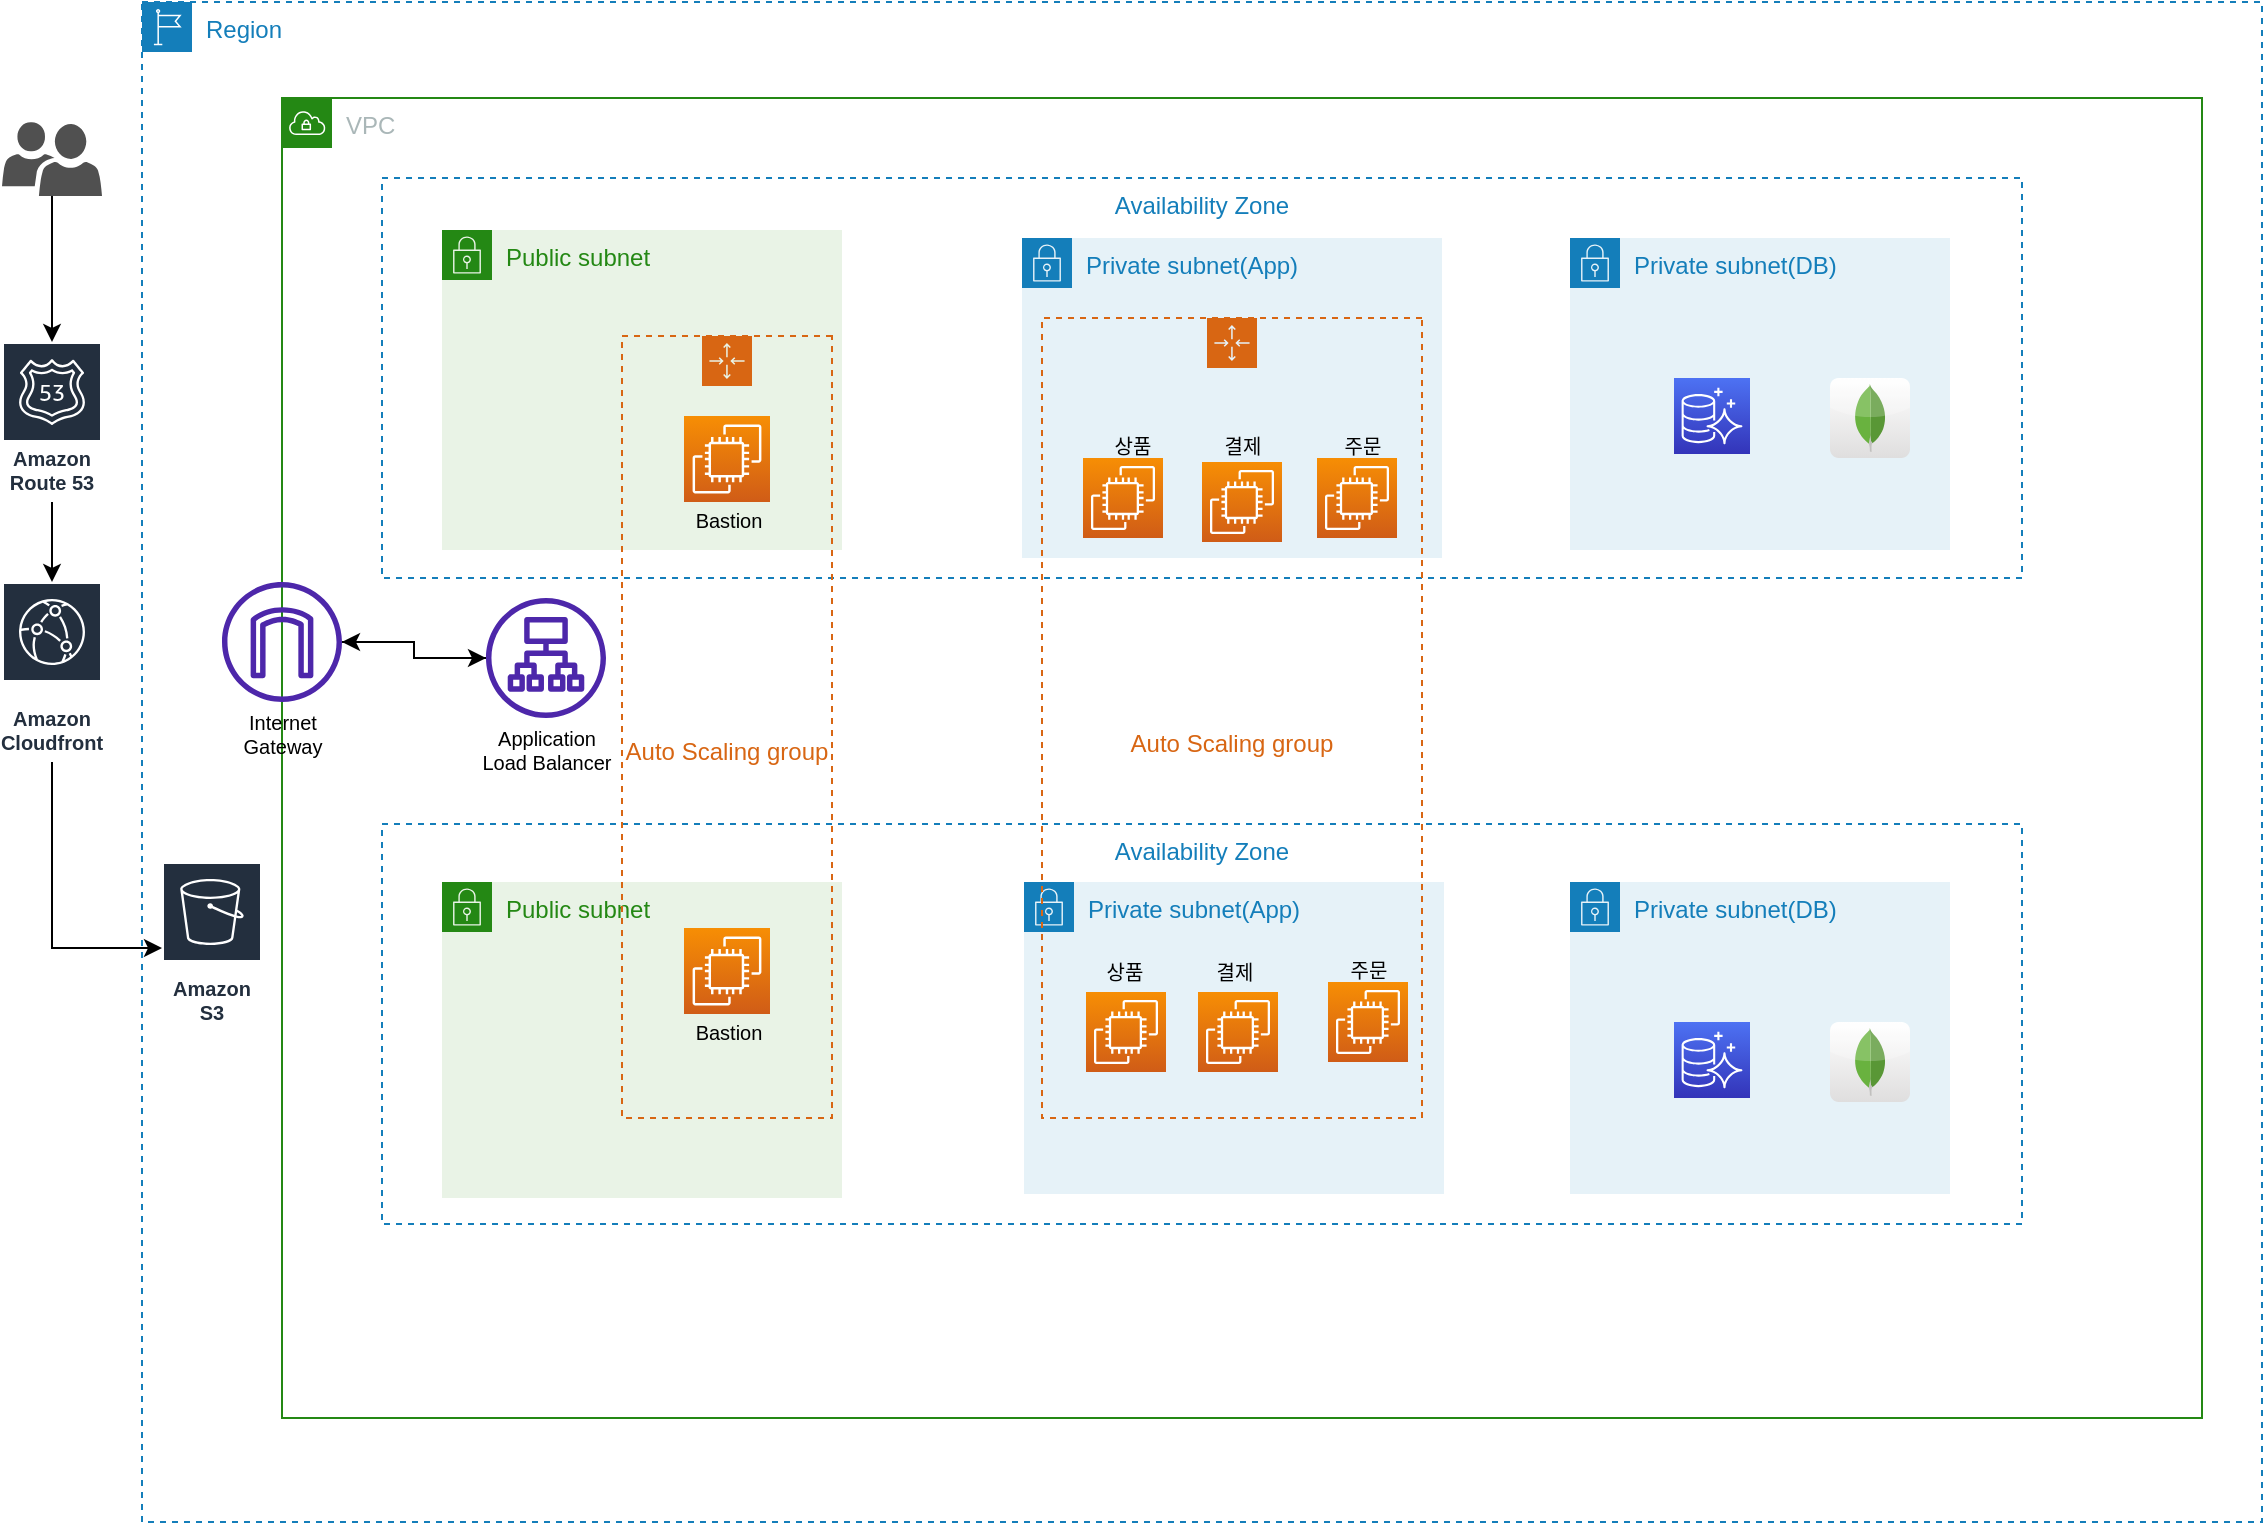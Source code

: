 <mxfile version="20.1.1" type="github"><diagram id="AZgkyws2W7R_N9yS9WG-" name="Common Architecture"><mxGraphModel dx="983" dy="434" grid="1" gridSize="10" guides="1" tooltips="1" connect="1" arrows="1" fold="1" page="1" pageScale="1" pageWidth="1169" pageHeight="827" math="0" shadow="0"><root><mxCell id="0"/><mxCell id="1" parent="0"/><mxCell id="N06IJC54E89xGtOMu8dl-19" style="edgeStyle=orthogonalEdgeStyle;rounded=0;orthogonalLoop=1;jettySize=auto;html=1;startArrow=none;startFill=0;endArrow=classic;endFill=1;" parent="1" source="N06IJC54E89xGtOMu8dl-1" target="N06IJC54E89xGtOMu8dl-18" edge="1"><mxGeometry relative="1" as="geometry"/></mxCell><mxCell id="N06IJC54E89xGtOMu8dl-1" value="Amazon Route 53" style="sketch=0;outlineConnect=0;fontColor=#232F3E;gradientColor=none;strokeColor=#ffffff;fillColor=#232F3E;dashed=0;verticalLabelPosition=middle;verticalAlign=bottom;align=center;html=1;whiteSpace=wrap;fontSize=10;fontStyle=1;spacing=3;shape=mxgraph.aws4.productIcon;prIcon=mxgraph.aws4.route_53;" parent="1" vertex="1"><mxGeometry x="20" y="210" width="50" height="80" as="geometry"/></mxCell><mxCell id="N06IJC54E89xGtOMu8dl-15" value="Region" style="points=[[0,0],[0.25,0],[0.5,0],[0.75,0],[1,0],[1,0.25],[1,0.5],[1,0.75],[1,1],[0.75,1],[0.5,1],[0.25,1],[0,1],[0,0.75],[0,0.5],[0,0.25]];outlineConnect=0;gradientColor=none;html=1;whiteSpace=wrap;fontSize=12;fontStyle=0;container=1;pointerEvents=0;collapsible=0;recursiveResize=0;shape=mxgraph.aws4.group;grIcon=mxgraph.aws4.group_region;strokeColor=#147EBA;fillColor=none;verticalAlign=top;align=left;spacingLeft=30;fontColor=#147EBA;dashed=1;" parent="1" vertex="1"><mxGeometry x="90" y="40" width="1060" height="760" as="geometry"/></mxCell><mxCell id="N06IJC54E89xGtOMu8dl-4" value="VPC" style="points=[[0,0],[0.25,0],[0.5,0],[0.75,0],[1,0],[1,0.25],[1,0.5],[1,0.75],[1,1],[0.75,1],[0.5,1],[0.25,1],[0,1],[0,0.75],[0,0.5],[0,0.25]];outlineConnect=0;gradientColor=none;html=1;whiteSpace=wrap;fontSize=12;fontStyle=0;container=1;pointerEvents=0;collapsible=0;recursiveResize=0;shape=mxgraph.aws4.group;grIcon=mxgraph.aws4.group_vpc;strokeColor=#248814;fillColor=none;verticalAlign=top;align=left;spacingLeft=30;fontColor=#AAB7B8;dashed=0;" parent="N06IJC54E89xGtOMu8dl-15" vertex="1"><mxGeometry x="70" y="48" width="960" height="660" as="geometry"/></mxCell><mxCell id="N06IJC54E89xGtOMu8dl-95" value="Private subnet(App)" style="points=[[0,0],[0.25,0],[0.5,0],[0.75,0],[1,0],[1,0.25],[1,0.5],[1,0.75],[1,1],[0.75,1],[0.5,1],[0.25,1],[0,1],[0,0.75],[0,0.5],[0,0.25]];outlineConnect=0;gradientColor=none;html=1;whiteSpace=wrap;fontSize=12;fontStyle=0;container=1;pointerEvents=0;collapsible=0;recursiveResize=0;shape=mxgraph.aws4.group;grIcon=mxgraph.aws4.group_security_group;grStroke=0;strokeColor=#147EBA;fillColor=#E6F2F8;verticalAlign=top;align=left;spacingLeft=30;fontColor=#147EBA;dashed=0;" parent="N06IJC54E89xGtOMu8dl-4" vertex="1"><mxGeometry x="371" y="392" width="210" height="156" as="geometry"/></mxCell><mxCell id="N06IJC54E89xGtOMu8dl-96" value="상품" style="text;html=1;align=center;verticalAlign=middle;resizable=0;points=[];autosize=1;strokeColor=none;fillColor=none;fontSize=10;" parent="N06IJC54E89xGtOMu8dl-95" vertex="1"><mxGeometry x="30" y="30" width="40" height="30" as="geometry"/></mxCell><mxCell id="N06IJC54E89xGtOMu8dl-97" value="결제" style="text;html=1;align=center;verticalAlign=middle;resizable=0;points=[];autosize=1;strokeColor=none;fillColor=none;fontSize=10;" parent="N06IJC54E89xGtOMu8dl-95" vertex="1"><mxGeometry x="85" y="30" width="40" height="30" as="geometry"/></mxCell><mxCell id="N06IJC54E89xGtOMu8dl-99" value="" style="sketch=0;points=[[0,0,0],[0.25,0,0],[0.5,0,0],[0.75,0,0],[1,0,0],[0,1,0],[0.25,1,0],[0.5,1,0],[0.75,1,0],[1,1,0],[0,0.25,0],[0,0.5,0],[0,0.75,0],[1,0.25,0],[1,0.5,0],[1,0.75,0]];outlineConnect=0;fontColor=#232F3E;gradientColor=#F78E04;gradientDirection=north;fillColor=#D05C17;strokeColor=#ffffff;dashed=0;verticalLabelPosition=bottom;verticalAlign=top;align=center;html=1;fontSize=12;fontStyle=0;aspect=fixed;shape=mxgraph.aws4.resourceIcon;resIcon=mxgraph.aws4.ec2;" parent="N06IJC54E89xGtOMu8dl-95" vertex="1"><mxGeometry x="87" y="55" width="40" height="40" as="geometry"/></mxCell><mxCell id="N06IJC54E89xGtOMu8dl-42" value="Availability Zone" style="fillColor=none;strokeColor=#147EBA;dashed=1;verticalAlign=top;fontStyle=0;fontColor=#147EBA;" parent="N06IJC54E89xGtOMu8dl-4" vertex="1"><mxGeometry x="50" y="40" width="820" height="200" as="geometry"/></mxCell><mxCell id="N06IJC54E89xGtOMu8dl-6" value="Public subnet" style="points=[[0,0],[0.25,0],[0.5,0],[0.75,0],[1,0],[1,0.25],[1,0.5],[1,0.75],[1,1],[0.75,1],[0.5,1],[0.25,1],[0,1],[0,0.75],[0,0.5],[0,0.25]];outlineConnect=0;gradientColor=none;html=1;whiteSpace=wrap;fontSize=12;fontStyle=0;container=1;pointerEvents=0;collapsible=0;recursiveResize=0;shape=mxgraph.aws4.group;grIcon=mxgraph.aws4.group_security_group;grStroke=0;strokeColor=#248814;fillColor=#E9F3E6;verticalAlign=top;align=left;spacingLeft=30;fontColor=#248814;dashed=0;flipH=0;flipV=0;" parent="N06IJC54E89xGtOMu8dl-4" vertex="1"><mxGeometry x="80" y="66" width="200" height="160" as="geometry"/></mxCell><mxCell id="N06IJC54E89xGtOMu8dl-7" value="Private subnet(DB)" style="points=[[0,0],[0.25,0],[0.5,0],[0.75,0],[1,0],[1,0.25],[1,0.5],[1,0.75],[1,1],[0.75,1],[0.5,1],[0.25,1],[0,1],[0,0.75],[0,0.5],[0,0.25]];outlineConnect=0;gradientColor=none;html=1;whiteSpace=wrap;fontSize=12;fontStyle=0;container=1;pointerEvents=0;collapsible=0;recursiveResize=0;shape=mxgraph.aws4.group;grIcon=mxgraph.aws4.group_security_group;grStroke=0;strokeColor=#147EBA;fillColor=#E6F2F8;verticalAlign=top;align=left;spacingLeft=30;fontColor=#147EBA;dashed=0;" parent="N06IJC54E89xGtOMu8dl-4" vertex="1"><mxGeometry x="644" y="70" width="190" height="156" as="geometry"/></mxCell><mxCell id="N06IJC54E89xGtOMu8dl-9" value="" style="sketch=0;points=[[0,0,0],[0.25,0,0],[0.5,0,0],[0.75,0,0],[1,0,0],[0,1,0],[0.25,1,0],[0.5,1,0],[0.75,1,0],[1,1,0],[0,0.25,0],[0,0.5,0],[0,0.75,0],[1,0.25,0],[1,0.5,0],[1,0.75,0]];outlineConnect=0;fontColor=#232F3E;gradientColor=#4D72F3;gradientDirection=north;fillColor=#3334B9;strokeColor=#ffffff;dashed=0;verticalLabelPosition=bottom;verticalAlign=top;align=center;html=1;fontSize=12;fontStyle=0;aspect=fixed;shape=mxgraph.aws4.resourceIcon;resIcon=mxgraph.aws4.aurora;" parent="N06IJC54E89xGtOMu8dl-7" vertex="1"><mxGeometry x="52" y="70" width="38" height="38" as="geometry"/></mxCell><mxCell id="N06IJC54E89xGtOMu8dl-10" value="" style="dashed=0;outlineConnect=0;html=1;align=center;labelPosition=center;verticalLabelPosition=bottom;verticalAlign=top;shape=mxgraph.webicons.mongodb;gradientColor=#DFDEDE" parent="N06IJC54E89xGtOMu8dl-7" vertex="1"><mxGeometry x="130" y="70" width="40" height="40" as="geometry"/></mxCell><mxCell id="N06IJC54E89xGtOMu8dl-32" value="Private subnet(App)" style="points=[[0,0],[0.25,0],[0.5,0],[0.75,0],[1,0],[1,0.25],[1,0.5],[1,0.75],[1,1],[0.75,1],[0.5,1],[0.25,1],[0,1],[0,0.75],[0,0.5],[0,0.25]];outlineConnect=0;gradientColor=none;html=1;whiteSpace=wrap;fontSize=12;fontStyle=0;container=1;pointerEvents=0;collapsible=0;recursiveResize=0;shape=mxgraph.aws4.group;grIcon=mxgraph.aws4.group_security_group;grStroke=0;strokeColor=#147EBA;fillColor=#E6F2F8;verticalAlign=top;align=left;spacingLeft=30;fontColor=#147EBA;dashed=0;" parent="N06IJC54E89xGtOMu8dl-4" vertex="1"><mxGeometry x="370" y="70" width="210" height="160" as="geometry"/></mxCell><mxCell id="N06IJC54E89xGtOMu8dl-90" value="결제" style="text;html=1;align=center;verticalAlign=middle;resizable=0;points=[];autosize=1;strokeColor=none;fillColor=none;fontSize=10;" parent="N06IJC54E89xGtOMu8dl-32" vertex="1"><mxGeometry x="90" y="89" width="40" height="30" as="geometry"/></mxCell><mxCell id="N06IJC54E89xGtOMu8dl-103" value="Auto Scaling group" style="points=[[0,0],[0.25,0],[0.5,0],[0.75,0],[1,0],[1,0.25],[1,0.5],[1,0.75],[1,1],[0.75,1],[0.5,1],[0.25,1],[0,1],[0,0.75],[0,0.5],[0,0.25]];outlineConnect=0;gradientColor=none;html=1;whiteSpace=wrap;fontSize=12;fontStyle=0;container=1;pointerEvents=0;collapsible=0;recursiveResize=0;shape=mxgraph.aws4.groupCenter;grIcon=mxgraph.aws4.group_auto_scaling_group;grStroke=1;strokeColor=#D86613;fillColor=none;verticalAlign=middle;align=center;fontColor=#D86613;dashed=1;spacingTop=25;flipV=0;flipH=1;" parent="N06IJC54E89xGtOMu8dl-32" vertex="1"><mxGeometry x="10" y="40" width="190" height="400" as="geometry"/></mxCell><mxCell id="N06IJC54E89xGtOMu8dl-35" value="" style="sketch=0;points=[[0,0,0],[0.25,0,0],[0.5,0,0],[0.75,0,0],[1,0,0],[0,1,0],[0.25,1,0],[0.5,1,0],[0.75,1,0],[1,1,0],[0,0.25,0],[0,0.5,0],[0,0.75,0],[1,0.25,0],[1,0.5,0],[1,0.75,0]];outlineConnect=0;fontColor=#232F3E;gradientColor=#F78E04;gradientDirection=north;fillColor=#D05C17;strokeColor=#ffffff;dashed=0;verticalLabelPosition=bottom;verticalAlign=top;align=center;html=1;fontSize=12;fontStyle=0;aspect=fixed;shape=mxgraph.aws4.resourceIcon;resIcon=mxgraph.aws4.ec2;" parent="N06IJC54E89xGtOMu8dl-103" vertex="1"><mxGeometry x="20.5" y="70" width="40" height="40" as="geometry"/></mxCell><mxCell id="N06IJC54E89xGtOMu8dl-89" value="" style="sketch=0;points=[[0,0,0],[0.25,0,0],[0.5,0,0],[0.75,0,0],[1,0,0],[0,1,0],[0.25,1,0],[0.5,1,0],[0.75,1,0],[1,1,0],[0,0.25,0],[0,0.5,0],[0,0.75,0],[1,0.25,0],[1,0.5,0],[1,0.75,0]];outlineConnect=0;fontColor=#232F3E;gradientColor=#F78E04;gradientDirection=north;fillColor=#D05C17;strokeColor=#ffffff;dashed=0;verticalLabelPosition=bottom;verticalAlign=top;align=center;html=1;fontSize=12;fontStyle=0;aspect=fixed;shape=mxgraph.aws4.resourceIcon;resIcon=mxgraph.aws4.ec2;" parent="N06IJC54E89xGtOMu8dl-103" vertex="1"><mxGeometry x="137.5" y="70" width="40" height="40" as="geometry"/></mxCell><mxCell id="N06IJC54E89xGtOMu8dl-43" value="Availability Zone" style="fillColor=none;strokeColor=#147EBA;dashed=1;verticalAlign=top;fontStyle=0;fontColor=#147EBA;" parent="N06IJC54E89xGtOMu8dl-4" vertex="1"><mxGeometry x="50" y="363" width="820" height="200" as="geometry"/></mxCell><mxCell id="N06IJC54E89xGtOMu8dl-44" value="Public subnet" style="points=[[0,0],[0.25,0],[0.5,0],[0.75,0],[1,0],[1,0.25],[1,0.5],[1,0.75],[1,1],[0.75,1],[0.5,1],[0.25,1],[0,1],[0,0.75],[0,0.5],[0,0.25]];outlineConnect=0;gradientColor=none;html=1;whiteSpace=wrap;fontSize=12;fontStyle=0;container=1;pointerEvents=0;collapsible=0;recursiveResize=0;shape=mxgraph.aws4.group;grIcon=mxgraph.aws4.group_security_group;grStroke=0;strokeColor=#248814;fillColor=#E9F3E6;verticalAlign=top;align=left;spacingLeft=30;fontColor=#248814;dashed=0;flipH=0;flipV=0;" parent="N06IJC54E89xGtOMu8dl-4" vertex="1"><mxGeometry x="80" y="392" width="200" height="158" as="geometry"/></mxCell><mxCell id="N06IJC54E89xGtOMu8dl-45" value="Private subnet(DB)" style="points=[[0,0],[0.25,0],[0.5,0],[0.75,0],[1,0],[1,0.25],[1,0.5],[1,0.75],[1,1],[0.75,1],[0.5,1],[0.25,1],[0,1],[0,0.75],[0,0.5],[0,0.25]];outlineConnect=0;gradientColor=none;html=1;whiteSpace=wrap;fontSize=12;fontStyle=0;container=1;pointerEvents=0;collapsible=0;recursiveResize=0;shape=mxgraph.aws4.group;grIcon=mxgraph.aws4.group_security_group;grStroke=0;strokeColor=#147EBA;fillColor=#E6F2F8;verticalAlign=top;align=left;spacingLeft=30;fontColor=#147EBA;dashed=0;" parent="N06IJC54E89xGtOMu8dl-4" vertex="1"><mxGeometry x="644" y="392" width="190" height="156" as="geometry"/></mxCell><mxCell id="N06IJC54E89xGtOMu8dl-46" value="" style="sketch=0;points=[[0,0,0],[0.25,0,0],[0.5,0,0],[0.75,0,0],[1,0,0],[0,1,0],[0.25,1,0],[0.5,1,0],[0.75,1,0],[1,1,0],[0,0.25,0],[0,0.5,0],[0,0.75,0],[1,0.25,0],[1,0.5,0],[1,0.75,0]];outlineConnect=0;fontColor=#232F3E;gradientColor=#4D72F3;gradientDirection=north;fillColor=#3334B9;strokeColor=#ffffff;dashed=0;verticalLabelPosition=bottom;verticalAlign=top;align=center;html=1;fontSize=12;fontStyle=0;aspect=fixed;shape=mxgraph.aws4.resourceIcon;resIcon=mxgraph.aws4.aurora;" parent="N06IJC54E89xGtOMu8dl-45" vertex="1"><mxGeometry x="52" y="70" width="38" height="38" as="geometry"/></mxCell><mxCell id="N06IJC54E89xGtOMu8dl-47" value="" style="dashed=0;outlineConnect=0;html=1;align=center;labelPosition=center;verticalLabelPosition=bottom;verticalAlign=top;shape=mxgraph.webicons.mongodb;gradientColor=#DFDEDE" parent="N06IJC54E89xGtOMu8dl-45" vertex="1"><mxGeometry x="130" y="70" width="40" height="40" as="geometry"/></mxCell><mxCell id="N06IJC54E89xGtOMu8dl-50" value="" style="sketch=0;outlineConnect=0;fontColor=#232F3E;gradientColor=none;fillColor=#4D27AA;strokeColor=none;dashed=0;verticalLabelPosition=bottom;verticalAlign=top;align=center;html=1;fontSize=12;fontStyle=0;aspect=fixed;pointerEvents=1;shape=mxgraph.aws4.application_load_balancer;" parent="N06IJC54E89xGtOMu8dl-4" vertex="1"><mxGeometry x="102" y="250" width="60" height="60" as="geometry"/></mxCell><mxCell id="N06IJC54E89xGtOMu8dl-52" value="Auto Scaling group" style="points=[[0,0],[0.25,0],[0.5,0],[0.75,0],[1,0],[1,0.25],[1,0.5],[1,0.75],[1,1],[0.75,1],[0.5,1],[0.25,1],[0,1],[0,0.75],[0,0.5],[0,0.25]];outlineConnect=0;gradientColor=none;html=1;whiteSpace=wrap;fontSize=12;fontStyle=0;container=1;pointerEvents=0;collapsible=0;recursiveResize=0;shape=mxgraph.aws4.groupCenter;grIcon=mxgraph.aws4.group_auto_scaling_group;grStroke=1;strokeColor=#D86613;fillColor=none;verticalAlign=middle;align=center;fontColor=#D86613;dashed=1;spacingTop=25;flipV=0;flipH=1;" parent="N06IJC54E89xGtOMu8dl-4" vertex="1"><mxGeometry x="170" y="119" width="105" height="391" as="geometry"/></mxCell><mxCell id="N06IJC54E89xGtOMu8dl-106" value="Bastion" style="text;html=1;align=center;verticalAlign=middle;resizable=0;points=[];autosize=1;strokeColor=none;fillColor=none;fontSize=10;" parent="N06IJC54E89xGtOMu8dl-52" vertex="1"><mxGeometry x="22.5" y="333" width="60" height="30" as="geometry"/></mxCell><mxCell id="N06IJC54E89xGtOMu8dl-107" value="" style="sketch=0;points=[[0,0,0],[0.25,0,0],[0.5,0,0],[0.75,0,0],[1,0,0],[0,1,0],[0.25,1,0],[0.5,1,0],[0.75,1,0],[1,1,0],[0,0.25,0],[0,0.5,0],[0,0.75,0],[1,0.25,0],[1,0.5,0],[1,0.75,0]];outlineConnect=0;fontColor=#232F3E;gradientColor=#F78E04;gradientDirection=north;fillColor=#D05C17;strokeColor=#ffffff;dashed=0;verticalLabelPosition=bottom;verticalAlign=top;align=center;html=1;fontSize=12;fontStyle=0;aspect=fixed;shape=mxgraph.aws4.resourceIcon;resIcon=mxgraph.aws4.ec2;" parent="N06IJC54E89xGtOMu8dl-52" vertex="1"><mxGeometry x="31" y="296" width="43" height="43" as="geometry"/></mxCell><mxCell id="N06IJC54E89xGtOMu8dl-58" value="Application&lt;br&gt;Load Balancer" style="text;html=1;align=center;verticalAlign=middle;resizable=0;points=[];autosize=1;strokeColor=none;fillColor=none;fontSize=10;" parent="N06IJC54E89xGtOMu8dl-4" vertex="1"><mxGeometry x="87" y="306" width="90" height="40" as="geometry"/></mxCell><mxCell id="N06IJC54E89xGtOMu8dl-91" value="주문" style="text;html=1;align=center;verticalAlign=middle;resizable=0;points=[];autosize=1;strokeColor=none;fillColor=none;fontSize=10;" parent="N06IJC54E89xGtOMu8dl-4" vertex="1"><mxGeometry x="520" y="159" width="40" height="30" as="geometry"/></mxCell><mxCell id="N06IJC54E89xGtOMu8dl-100" value="" style="sketch=0;points=[[0,0,0],[0.25,0,0],[0.5,0,0],[0.75,0,0],[1,0,0],[0,1,0],[0.25,1,0],[0.5,1,0],[0.75,1,0],[1,1,0],[0,0.25,0],[0,0.5,0],[0,0.75,0],[1,0.25,0],[1,0.5,0],[1,0.75,0]];outlineConnect=0;fontColor=#232F3E;gradientColor=#F78E04;gradientDirection=north;fillColor=#D05C17;strokeColor=#ffffff;dashed=0;verticalLabelPosition=bottom;verticalAlign=top;align=center;html=1;fontSize=12;fontStyle=0;aspect=fixed;shape=mxgraph.aws4.resourceIcon;resIcon=mxgraph.aws4.ec2;" parent="N06IJC54E89xGtOMu8dl-4" vertex="1"><mxGeometry x="523" y="442" width="40" height="40" as="geometry"/></mxCell><mxCell id="N06IJC54E89xGtOMu8dl-101" value="" style="sketch=0;points=[[0,0,0],[0.25,0,0],[0.5,0,0],[0.75,0,0],[1,0,0],[0,1,0],[0.25,1,0],[0.5,1,0],[0.75,1,0],[1,1,0],[0,0.25,0],[0,0.5,0],[0,0.75,0],[1,0.25,0],[1,0.5,0],[1,0.75,0]];outlineConnect=0;fontColor=#232F3E;gradientColor=#F78E04;gradientDirection=north;fillColor=#D05C17;strokeColor=#ffffff;dashed=0;verticalLabelPosition=bottom;verticalAlign=top;align=center;html=1;fontSize=12;fontStyle=0;aspect=fixed;shape=mxgraph.aws4.resourceIcon;resIcon=mxgraph.aws4.ec2;" parent="N06IJC54E89xGtOMu8dl-4" vertex="1"><mxGeometry x="402" y="447" width="40" height="40" as="geometry"/></mxCell><mxCell id="N06IJC54E89xGtOMu8dl-102" value="주문" style="text;html=1;align=center;verticalAlign=middle;resizable=0;points=[];autosize=1;strokeColor=none;fillColor=none;fontSize=10;" parent="N06IJC54E89xGtOMu8dl-4" vertex="1"><mxGeometry x="523" y="421" width="40" height="30" as="geometry"/></mxCell><mxCell id="N06IJC54E89xGtOMu8dl-60" value="" style="sketch=0;points=[[0,0,0],[0.25,0,0],[0.5,0,0],[0.75,0,0],[1,0,0],[0,1,0],[0.25,1,0],[0.5,1,0],[0.75,1,0],[1,1,0],[0,0.25,0],[0,0.5,0],[0,0.75,0],[1,0.25,0],[1,0.5,0],[1,0.75,0]];outlineConnect=0;fontColor=#232F3E;gradientColor=#F78E04;gradientDirection=north;fillColor=#D05C17;strokeColor=#ffffff;dashed=0;verticalLabelPosition=bottom;verticalAlign=top;align=center;html=1;fontSize=12;fontStyle=0;aspect=fixed;shape=mxgraph.aws4.resourceIcon;resIcon=mxgraph.aws4.ec2;" parent="N06IJC54E89xGtOMu8dl-4" vertex="1"><mxGeometry x="460" y="182" width="40" height="40" as="geometry"/></mxCell><mxCell id="N06IJC54E89xGtOMu8dl-59" value="상품" style="text;html=1;align=center;verticalAlign=middle;resizable=0;points=[];autosize=1;strokeColor=none;fillColor=none;fontSize=10;" parent="N06IJC54E89xGtOMu8dl-4" vertex="1"><mxGeometry x="405" y="159" width="40" height="30" as="geometry"/></mxCell><mxCell id="N06IJC54E89xGtOMu8dl-56" value="Bastion" style="text;html=1;align=center;verticalAlign=middle;resizable=0;points=[];autosize=1;strokeColor=none;fillColor=none;fontSize=10;" parent="N06IJC54E89xGtOMu8dl-4" vertex="1"><mxGeometry x="192.5" y="196" width="60" height="30" as="geometry"/></mxCell><mxCell id="N06IJC54E89xGtOMu8dl-55" value="" style="sketch=0;points=[[0,0,0],[0.25,0,0],[0.5,0,0],[0.75,0,0],[1,0,0],[0,1,0],[0.25,1,0],[0.5,1,0],[0.75,1,0],[1,1,0],[0,0.25,0],[0,0.5,0],[0,0.75,0],[1,0.25,0],[1,0.5,0],[1,0.75,0]];outlineConnect=0;fontColor=#232F3E;gradientColor=#F78E04;gradientDirection=north;fillColor=#D05C17;strokeColor=#ffffff;dashed=0;verticalLabelPosition=bottom;verticalAlign=top;align=center;html=1;fontSize=12;fontStyle=0;aspect=fixed;shape=mxgraph.aws4.resourceIcon;resIcon=mxgraph.aws4.ec2;" parent="N06IJC54E89xGtOMu8dl-4" vertex="1"><mxGeometry x="201" y="159" width="43" height="43" as="geometry"/></mxCell><mxCell id="N06IJC54E89xGtOMu8dl-20" value="Amazon S3" style="sketch=0;outlineConnect=0;fontColor=#232F3E;gradientColor=none;strokeColor=#ffffff;fillColor=#232F3E;dashed=0;verticalLabelPosition=middle;verticalAlign=bottom;align=center;html=1;whiteSpace=wrap;fontSize=10;fontStyle=1;spacing=3;shape=mxgraph.aws4.productIcon;prIcon=mxgraph.aws4.s3;" parent="N06IJC54E89xGtOMu8dl-15" vertex="1"><mxGeometry x="10" y="430" width="50" height="85" as="geometry"/></mxCell><mxCell id="N06IJC54E89xGtOMu8dl-51" style="edgeStyle=orthogonalEdgeStyle;rounded=0;orthogonalLoop=1;jettySize=auto;html=1;startArrow=none;startFill=0;endArrow=classic;endFill=1;" parent="N06IJC54E89xGtOMu8dl-15" source="N06IJC54E89xGtOMu8dl-22" target="N06IJC54E89xGtOMu8dl-50" edge="1"><mxGeometry relative="1" as="geometry"/></mxCell><mxCell id="N06IJC54E89xGtOMu8dl-22" value="" style="sketch=0;outlineConnect=0;fontColor=#232F3E;gradientColor=none;fillColor=#4D27AA;strokeColor=none;dashed=0;verticalLabelPosition=bottom;verticalAlign=top;align=center;html=1;fontSize=12;fontStyle=0;aspect=fixed;pointerEvents=1;shape=mxgraph.aws4.internet_gateway;" parent="N06IJC54E89xGtOMu8dl-15" vertex="1"><mxGeometry x="40" y="290" width="60" height="60" as="geometry"/></mxCell><mxCell id="N06IJC54E89xGtOMu8dl-53" value="" style="edgeStyle=orthogonalEdgeStyle;rounded=0;orthogonalLoop=1;jettySize=auto;html=1;startArrow=none;startFill=0;endArrow=classic;endFill=1;" parent="N06IJC54E89xGtOMu8dl-15" source="N06IJC54E89xGtOMu8dl-50" target="N06IJC54E89xGtOMu8dl-22" edge="1"><mxGeometry relative="1" as="geometry"/></mxCell><mxCell id="N06IJC54E89xGtOMu8dl-57" value="Internet&lt;br&gt;Gateway" style="text;html=1;align=center;verticalAlign=middle;resizable=0;points=[];autosize=1;strokeColor=none;fillColor=none;fontSize=10;" parent="N06IJC54E89xGtOMu8dl-15" vertex="1"><mxGeometry x="40" y="346" width="60" height="40" as="geometry"/></mxCell><mxCell id="N06IJC54E89xGtOMu8dl-17" style="edgeStyle=orthogonalEdgeStyle;rounded=0;orthogonalLoop=1;jettySize=auto;html=1;startArrow=none;startFill=0;endArrow=classic;endFill=1;" parent="1" source="N06IJC54E89xGtOMu8dl-16" target="N06IJC54E89xGtOMu8dl-1" edge="1"><mxGeometry relative="1" as="geometry"/></mxCell><mxCell id="N06IJC54E89xGtOMu8dl-16" value="" style="sketch=0;pointerEvents=1;shadow=0;dashed=0;html=1;strokeColor=none;labelPosition=center;verticalLabelPosition=bottom;verticalAlign=top;align=center;fillColor=#505050;shape=mxgraph.mscae.intune.user_group" parent="1" vertex="1"><mxGeometry x="20" y="100" width="50" height="37" as="geometry"/></mxCell><mxCell id="N06IJC54E89xGtOMu8dl-21" style="edgeStyle=orthogonalEdgeStyle;rounded=0;orthogonalLoop=1;jettySize=auto;html=1;startArrow=none;startFill=0;endArrow=classic;endFill=1;" parent="1" source="N06IJC54E89xGtOMu8dl-18" target="N06IJC54E89xGtOMu8dl-20" edge="1"><mxGeometry relative="1" as="geometry"><Array as="points"><mxPoint x="45" y="513"/></Array></mxGeometry></mxCell><mxCell id="N06IJC54E89xGtOMu8dl-18" value="Amazon Cloudfront" style="sketch=0;outlineConnect=0;fontColor=#232F3E;gradientColor=none;strokeColor=#ffffff;fillColor=#232F3E;dashed=0;verticalLabelPosition=middle;verticalAlign=bottom;align=center;html=1;whiteSpace=wrap;fontSize=10;fontStyle=1;spacing=3;shape=mxgraph.aws4.productIcon;prIcon=mxgraph.aws4.cloudfront;" parent="1" vertex="1"><mxGeometry x="20" y="330" width="50" height="90" as="geometry"/></mxCell></root></mxGraphModel></diagram></mxfile>